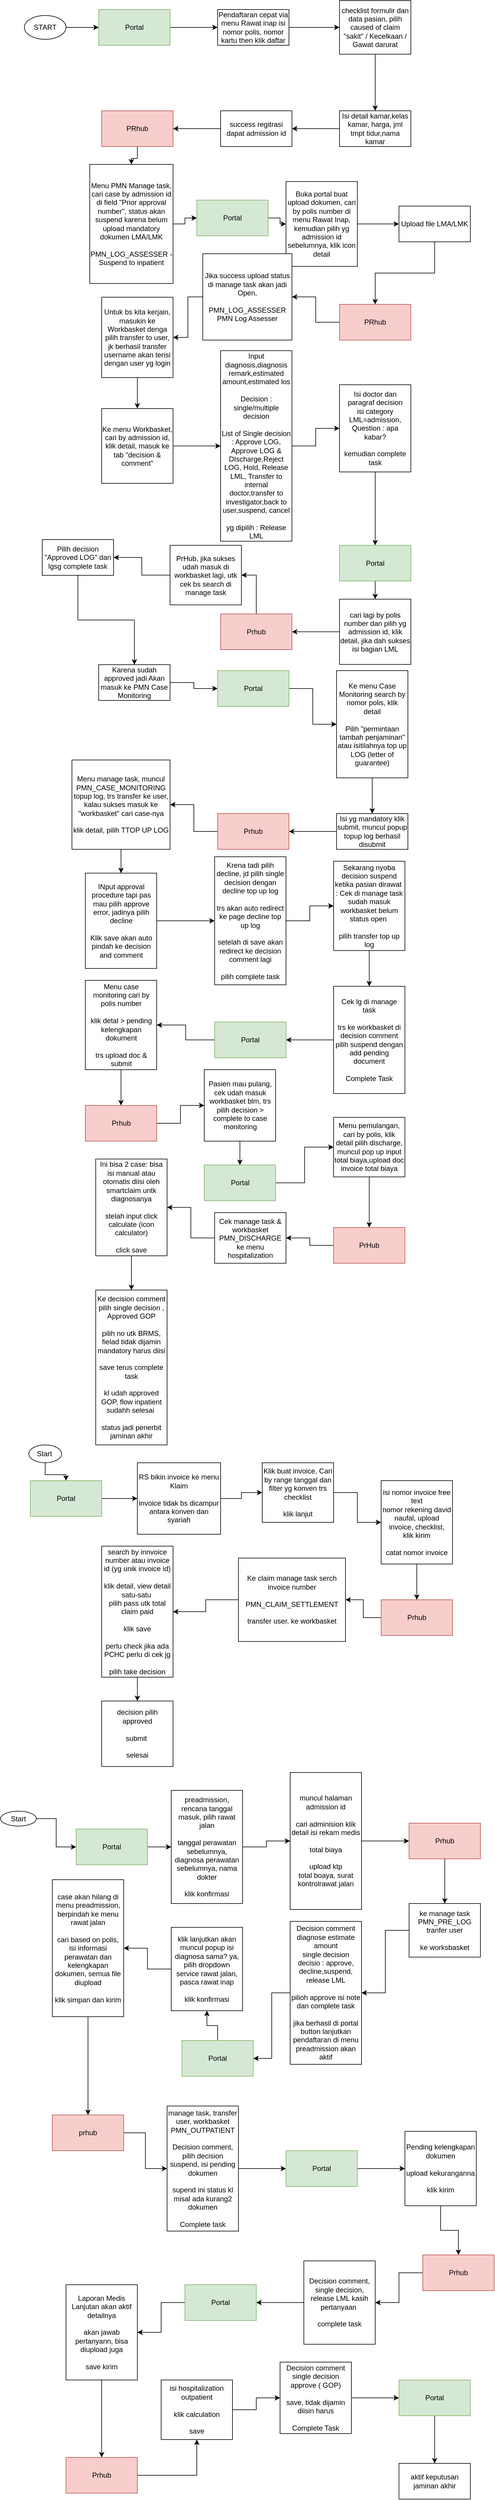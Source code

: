 <mxfile version="22.1.18" type="github">
  <diagram name="Page-1" id="2a_MQPUdAriOHTEBXUk0">
    <mxGraphModel dx="832" dy="440" grid="1" gridSize="10" guides="1" tooltips="1" connect="1" arrows="1" fold="1" page="1" pageScale="1" pageWidth="850" pageHeight="1100" math="0" shadow="0">
      <root>
        <mxCell id="0" />
        <mxCell id="1" parent="0" />
        <mxCell id="EmaAOMSK9MtApYgZhfeo-3" value="" style="edgeStyle=orthogonalEdgeStyle;rounded=0;orthogonalLoop=1;jettySize=auto;html=1;strokeWidth=1;flowAnimation=0;" parent="1" source="EmaAOMSK9MtApYgZhfeo-1" target="EmaAOMSK9MtApYgZhfeo-2" edge="1">
          <mxGeometry relative="1" as="geometry" />
        </mxCell>
        <mxCell id="EmaAOMSK9MtApYgZhfeo-1" value="START" style="ellipse;whiteSpace=wrap;html=1;" parent="1" vertex="1">
          <mxGeometry x="40" y="40" width="70" height="40" as="geometry" />
        </mxCell>
        <mxCell id="EmaAOMSK9MtApYgZhfeo-5" value="" style="edgeStyle=orthogonalEdgeStyle;rounded=0;orthogonalLoop=1;jettySize=auto;html=1;flowAnimation=0;" parent="1" source="EmaAOMSK9MtApYgZhfeo-2" target="EmaAOMSK9MtApYgZhfeo-4" edge="1">
          <mxGeometry relative="1" as="geometry" />
        </mxCell>
        <mxCell id="EmaAOMSK9MtApYgZhfeo-2" value="Portal" style="whiteSpace=wrap;html=1;fillColor=#d5e8d4;strokeColor=#82b366;" parent="1" vertex="1">
          <mxGeometry x="165" y="30" width="120" height="60" as="geometry" />
        </mxCell>
        <mxCell id="EmaAOMSK9MtApYgZhfeo-8" value="" style="edgeStyle=orthogonalEdgeStyle;rounded=0;orthogonalLoop=1;jettySize=auto;html=1;flowAnimation=0;" parent="1" source="EmaAOMSK9MtApYgZhfeo-4" target="EmaAOMSK9MtApYgZhfeo-7" edge="1">
          <mxGeometry relative="1" as="geometry" />
        </mxCell>
        <mxCell id="EmaAOMSK9MtApYgZhfeo-4" value="Pendaftaran cepat via menu Rawat inap isi nomor polis, nomor kartu then klik daftar" style="whiteSpace=wrap;html=1;" parent="1" vertex="1">
          <mxGeometry x="365" y="30" width="120" height="60" as="geometry" />
        </mxCell>
        <mxCell id="EmaAOMSK9MtApYgZhfeo-11" value="" style="edgeStyle=orthogonalEdgeStyle;rounded=0;orthogonalLoop=1;jettySize=auto;html=1;flowAnimation=0;" parent="1" source="EmaAOMSK9MtApYgZhfeo-7" target="EmaAOMSK9MtApYgZhfeo-10" edge="1">
          <mxGeometry relative="1" as="geometry" />
        </mxCell>
        <mxCell id="EmaAOMSK9MtApYgZhfeo-7" value="checklist formulir dan data pasian, pilih caused of claim &quot;sakit&quot; / Kecelkaan / Gawat darurat" style="whiteSpace=wrap;html=1;" parent="1" vertex="1">
          <mxGeometry x="570" y="15" width="120" height="90" as="geometry" />
        </mxCell>
        <mxCell id="EmaAOMSK9MtApYgZhfeo-13" value="" style="edgeStyle=orthogonalEdgeStyle;rounded=0;orthogonalLoop=1;jettySize=auto;html=1;flowAnimation=0;" parent="1" source="EmaAOMSK9MtApYgZhfeo-10" target="EmaAOMSK9MtApYgZhfeo-12" edge="1">
          <mxGeometry relative="1" as="geometry" />
        </mxCell>
        <mxCell id="EmaAOMSK9MtApYgZhfeo-10" value="Isi detail kamar,kelas kamar, harga, jml tmpt tidur,nama kamar" style="whiteSpace=wrap;html=1;" parent="1" vertex="1">
          <mxGeometry x="570" y="200" width="120" height="60" as="geometry" />
        </mxCell>
        <mxCell id="EmaAOMSK9MtApYgZhfeo-15" value="" style="edgeStyle=orthogonalEdgeStyle;rounded=0;orthogonalLoop=1;jettySize=auto;html=1;flowAnimation=0;" parent="1" source="EmaAOMSK9MtApYgZhfeo-12" target="EmaAOMSK9MtApYgZhfeo-14" edge="1">
          <mxGeometry relative="1" as="geometry" />
        </mxCell>
        <mxCell id="EmaAOMSK9MtApYgZhfeo-12" value="success regitrasi dapat admission id" style="whiteSpace=wrap;html=1;" parent="1" vertex="1">
          <mxGeometry x="370" y="200" width="120" height="60" as="geometry" />
        </mxCell>
        <mxCell id="EmaAOMSK9MtApYgZhfeo-17" value="" style="edgeStyle=orthogonalEdgeStyle;rounded=0;orthogonalLoop=1;jettySize=auto;html=1;" parent="1" source="EmaAOMSK9MtApYgZhfeo-14" target="EmaAOMSK9MtApYgZhfeo-16" edge="1">
          <mxGeometry relative="1" as="geometry" />
        </mxCell>
        <mxCell id="EmaAOMSK9MtApYgZhfeo-14" value="PRhub" style="whiteSpace=wrap;html=1;fillColor=#f8cecc;strokeColor=#b85450;" parent="1" vertex="1">
          <mxGeometry x="170" y="200" width="120" height="60" as="geometry" />
        </mxCell>
        <mxCell id="EmaAOMSK9MtApYgZhfeo-97" value="" style="edgeStyle=orthogonalEdgeStyle;rounded=0;orthogonalLoop=1;jettySize=auto;html=1;" parent="1" source="EmaAOMSK9MtApYgZhfeo-16" target="EmaAOMSK9MtApYgZhfeo-96" edge="1">
          <mxGeometry relative="1" as="geometry" />
        </mxCell>
        <mxCell id="EmaAOMSK9MtApYgZhfeo-16" value="Menu PMN Manage task, cari case by admission id di field &quot;Prior approval number&quot;, status akan suspend karena belum upload mandatory dokumen LMA/LMK&lt;br&gt;&lt;br&gt;PMN_LOG_ASSESSER - Suspend to inpatient" style="whiteSpace=wrap;html=1;" parent="1" vertex="1">
          <mxGeometry x="150" y="290" width="140" height="200" as="geometry" />
        </mxCell>
        <mxCell id="EmaAOMSK9MtApYgZhfeo-22" value="" style="edgeStyle=orthogonalEdgeStyle;rounded=0;orthogonalLoop=1;jettySize=auto;html=1;" parent="1" source="EmaAOMSK9MtApYgZhfeo-19" target="EmaAOMSK9MtApYgZhfeo-21" edge="1">
          <mxGeometry relative="1" as="geometry" />
        </mxCell>
        <mxCell id="EmaAOMSK9MtApYgZhfeo-19" value="Buka portal buat upload dokumen, cari by polis number di menu Rawat Inap, kemudian pilih yg admission id sebelumnya, klik icon detail" style="whiteSpace=wrap;html=1;" parent="1" vertex="1">
          <mxGeometry x="480" y="318.75" width="120" height="142.5" as="geometry" />
        </mxCell>
        <mxCell id="EmaAOMSK9MtApYgZhfeo-24" value="" style="edgeStyle=orthogonalEdgeStyle;rounded=0;orthogonalLoop=1;jettySize=auto;html=1;" parent="1" source="EmaAOMSK9MtApYgZhfeo-21" target="EmaAOMSK9MtApYgZhfeo-23" edge="1">
          <mxGeometry relative="1" as="geometry" />
        </mxCell>
        <mxCell id="EmaAOMSK9MtApYgZhfeo-21" value="Upload file LMA/LMK" style="whiteSpace=wrap;html=1;" parent="1" vertex="1">
          <mxGeometry x="670" y="360" width="120" height="60" as="geometry" />
        </mxCell>
        <mxCell id="EmaAOMSK9MtApYgZhfeo-26" value="" style="edgeStyle=orthogonalEdgeStyle;rounded=0;orthogonalLoop=1;jettySize=auto;html=1;" parent="1" source="EmaAOMSK9MtApYgZhfeo-23" target="EmaAOMSK9MtApYgZhfeo-25" edge="1">
          <mxGeometry relative="1" as="geometry" />
        </mxCell>
        <mxCell id="EmaAOMSK9MtApYgZhfeo-23" value="PRhub" style="whiteSpace=wrap;html=1;fillColor=#f8cecc;strokeColor=#b85450;" parent="1" vertex="1">
          <mxGeometry x="570" y="525" width="120" height="60" as="geometry" />
        </mxCell>
        <mxCell id="EmaAOMSK9MtApYgZhfeo-28" value="" style="edgeStyle=orthogonalEdgeStyle;rounded=0;orthogonalLoop=1;jettySize=auto;html=1;" parent="1" source="EmaAOMSK9MtApYgZhfeo-25" target="EmaAOMSK9MtApYgZhfeo-27" edge="1">
          <mxGeometry relative="1" as="geometry" />
        </mxCell>
        <mxCell id="EmaAOMSK9MtApYgZhfeo-25" value="Jika success upload status di manage task akan jadi Open,&lt;br&gt;&lt;br&gt;PMN_LOG_ASSESSER PMN Log Assesser" style="whiteSpace=wrap;html=1;" parent="1" vertex="1">
          <mxGeometry x="340" y="440" width="150" height="145" as="geometry" />
        </mxCell>
        <mxCell id="EmaAOMSK9MtApYgZhfeo-31" value="" style="edgeStyle=orthogonalEdgeStyle;rounded=0;orthogonalLoop=1;jettySize=auto;html=1;" parent="1" source="EmaAOMSK9MtApYgZhfeo-27" target="EmaAOMSK9MtApYgZhfeo-30" edge="1">
          <mxGeometry relative="1" as="geometry" />
        </mxCell>
        <mxCell id="EmaAOMSK9MtApYgZhfeo-27" value="Untuk bs kita kerjain, masukin ke Workbasket denga pilih transfer to user, jk berhasil transfer username akan terisi dengan user yg login" style="whiteSpace=wrap;html=1;" parent="1" vertex="1">
          <mxGeometry x="170" y="513" width="120" height="135" as="geometry" />
        </mxCell>
        <mxCell id="EmaAOMSK9MtApYgZhfeo-33" value="" style="edgeStyle=orthogonalEdgeStyle;rounded=0;orthogonalLoop=1;jettySize=auto;html=1;" parent="1" source="EmaAOMSK9MtApYgZhfeo-30" target="EmaAOMSK9MtApYgZhfeo-32" edge="1">
          <mxGeometry relative="1" as="geometry" />
        </mxCell>
        <mxCell id="EmaAOMSK9MtApYgZhfeo-30" value="Ke menu Workbasket, cari by admission id, klik detail, masuk ke tab &quot;decision &amp;amp; comment&quot;" style="whiteSpace=wrap;html=1;" parent="1" vertex="1">
          <mxGeometry x="170" y="700" width="120" height="125.5" as="geometry" />
        </mxCell>
        <mxCell id="EmaAOMSK9MtApYgZhfeo-36" value="" style="edgeStyle=orthogonalEdgeStyle;rounded=0;orthogonalLoop=1;jettySize=auto;html=1;" parent="1" source="EmaAOMSK9MtApYgZhfeo-32" target="EmaAOMSK9MtApYgZhfeo-35" edge="1">
          <mxGeometry relative="1" as="geometry" />
        </mxCell>
        <mxCell id="EmaAOMSK9MtApYgZhfeo-32" value="Input diagnosis,diagnosis remark,estimated amount,estimated los&lt;br&gt;&lt;br&gt;Decision : single/multiple decision&lt;br&gt;&lt;br&gt;List of Single decision : Approve LOG, Approve LOG &amp;amp; DIscharge,Reject LOG, Hold, Release LML, Transfer to internal doctor,transfer to investigator,back to user,suspend, cancel&lt;br&gt;&lt;br&gt;yg dipilih : Release LML" style="whiteSpace=wrap;html=1;" parent="1" vertex="1">
          <mxGeometry x="370" y="602.75" width="120" height="320" as="geometry" />
        </mxCell>
        <mxCell id="EmaAOMSK9MtApYgZhfeo-44" value="" style="edgeStyle=orthogonalEdgeStyle;rounded=0;orthogonalLoop=1;jettySize=auto;html=1;" parent="1" source="EmaAOMSK9MtApYgZhfeo-35" target="EmaAOMSK9MtApYgZhfeo-43" edge="1">
          <mxGeometry relative="1" as="geometry" />
        </mxCell>
        <mxCell id="EmaAOMSK9MtApYgZhfeo-35" value="Isi doctor dan paragraf decision&lt;br&gt;isi category LML=admission, Question : apa kabar?&lt;br&gt;&lt;br&gt;kemudian complete task" style="whiteSpace=wrap;html=1;" parent="1" vertex="1">
          <mxGeometry x="570" y="660" width="120" height="146.38" as="geometry" />
        </mxCell>
        <mxCell id="EmaAOMSK9MtApYgZhfeo-46" value="" style="edgeStyle=orthogonalEdgeStyle;rounded=0;orthogonalLoop=1;jettySize=auto;html=1;" parent="1" source="EmaAOMSK9MtApYgZhfeo-43" target="EmaAOMSK9MtApYgZhfeo-45" edge="1">
          <mxGeometry relative="1" as="geometry" />
        </mxCell>
        <mxCell id="EmaAOMSK9MtApYgZhfeo-43" value="Portal" style="whiteSpace=wrap;html=1;fillColor=#d5e8d4;strokeColor=#82b366;" parent="1" vertex="1">
          <mxGeometry x="570" y="929.57" width="120" height="60" as="geometry" />
        </mxCell>
        <mxCell id="EmaAOMSK9MtApYgZhfeo-100" value="" style="edgeStyle=orthogonalEdgeStyle;rounded=0;orthogonalLoop=1;jettySize=auto;html=1;" parent="1" source="EmaAOMSK9MtApYgZhfeo-45" target="EmaAOMSK9MtApYgZhfeo-99" edge="1">
          <mxGeometry relative="1" as="geometry" />
        </mxCell>
        <mxCell id="EmaAOMSK9MtApYgZhfeo-45" value="cari lagi by polis number dan pilih yg admission id, klik detail, jika dah sukses isi bagian LML" style="whiteSpace=wrap;html=1;" parent="1" vertex="1">
          <mxGeometry x="570" y="1020" width="120" height="109.57" as="geometry" />
        </mxCell>
        <mxCell id="EmaAOMSK9MtApYgZhfeo-50" value="" style="edgeStyle=orthogonalEdgeStyle;rounded=0;orthogonalLoop=1;jettySize=auto;html=1;" parent="1" source="EmaAOMSK9MtApYgZhfeo-47" target="EmaAOMSK9MtApYgZhfeo-49" edge="1">
          <mxGeometry relative="1" as="geometry" />
        </mxCell>
        <mxCell id="EmaAOMSK9MtApYgZhfeo-47" value="PrHub, jika sukses udah masuk di workbasket lagi, utk cek bs search di manage task" style="whiteSpace=wrap;html=1;" parent="1" vertex="1">
          <mxGeometry x="285" y="929.57" width="120" height="100" as="geometry" />
        </mxCell>
        <mxCell id="EmaAOMSK9MtApYgZhfeo-52" value="" style="edgeStyle=orthogonalEdgeStyle;rounded=0;orthogonalLoop=1;jettySize=auto;html=1;" parent="1" source="EmaAOMSK9MtApYgZhfeo-49" target="EmaAOMSK9MtApYgZhfeo-51" edge="1">
          <mxGeometry relative="1" as="geometry" />
        </mxCell>
        <mxCell id="EmaAOMSK9MtApYgZhfeo-49" value="Pilih decision &quot;Approved LOG&quot; dan lgsg complete task" style="whiteSpace=wrap;html=1;" parent="1" vertex="1">
          <mxGeometry x="70" y="920" width="120" height="60" as="geometry" />
        </mxCell>
        <mxCell id="EmaAOMSK9MtApYgZhfeo-54" value="" style="edgeStyle=orthogonalEdgeStyle;rounded=0;orthogonalLoop=1;jettySize=auto;html=1;" parent="1" source="EmaAOMSK9MtApYgZhfeo-51" target="EmaAOMSK9MtApYgZhfeo-53" edge="1">
          <mxGeometry relative="1" as="geometry" />
        </mxCell>
        <mxCell id="EmaAOMSK9MtApYgZhfeo-51" value="Karena sudah approved jadi Akan masuk ke PMN Case Monitoring" style="whiteSpace=wrap;html=1;" parent="1" vertex="1">
          <mxGeometry x="165" y="1130" width="120" height="60" as="geometry" />
        </mxCell>
        <mxCell id="EmaAOMSK9MtApYgZhfeo-62" value="" style="edgeStyle=orthogonalEdgeStyle;rounded=0;orthogonalLoop=1;jettySize=auto;html=1;" parent="1" source="EmaAOMSK9MtApYgZhfeo-53" target="EmaAOMSK9MtApYgZhfeo-61" edge="1">
          <mxGeometry relative="1" as="geometry" />
        </mxCell>
        <mxCell id="EmaAOMSK9MtApYgZhfeo-53" value="Portal" style="whiteSpace=wrap;html=1;fillColor=#d5e8d4;strokeColor=#82b366;" parent="1" vertex="1">
          <mxGeometry x="365" y="1140" width="120" height="60" as="geometry" />
        </mxCell>
        <mxCell id="EmaAOMSK9MtApYgZhfeo-65" value="" style="edgeStyle=orthogonalEdgeStyle;rounded=0;orthogonalLoop=1;jettySize=auto;html=1;" parent="1" source="EmaAOMSK9MtApYgZhfeo-61" target="EmaAOMSK9MtApYgZhfeo-64" edge="1">
          <mxGeometry relative="1" as="geometry" />
        </mxCell>
        <mxCell id="EmaAOMSK9MtApYgZhfeo-61" value="Ke menu Case Monitoring search by nomor polis, klik detail&lt;br&gt;&lt;br&gt;Pilih &quot;permintaan tambah penjaminan&quot; atau isitilahnya top up LOG (letter of guarantee)" style="whiteSpace=wrap;html=1;" parent="1" vertex="1">
          <mxGeometry x="565" y="1140" width="120" height="180" as="geometry" />
        </mxCell>
        <mxCell id="EmaAOMSK9MtApYgZhfeo-67" value="" style="edgeStyle=orthogonalEdgeStyle;rounded=0;orthogonalLoop=1;jettySize=auto;html=1;" parent="1" source="EmaAOMSK9MtApYgZhfeo-64" target="EmaAOMSK9MtApYgZhfeo-66" edge="1">
          <mxGeometry relative="1" as="geometry" />
        </mxCell>
        <mxCell id="EmaAOMSK9MtApYgZhfeo-64" value="Isi yg mandatory klik submit, muncul popup topup log berhasil disubmit" style="whiteSpace=wrap;html=1;" parent="1" vertex="1">
          <mxGeometry x="565" y="1380" width="120" height="60" as="geometry" />
        </mxCell>
        <mxCell id="EmaAOMSK9MtApYgZhfeo-69" value="" style="edgeStyle=orthogonalEdgeStyle;rounded=0;orthogonalLoop=1;jettySize=auto;html=1;" parent="1" source="EmaAOMSK9MtApYgZhfeo-66" target="EmaAOMSK9MtApYgZhfeo-68" edge="1">
          <mxGeometry relative="1" as="geometry" />
        </mxCell>
        <mxCell id="EmaAOMSK9MtApYgZhfeo-66" value="Prhub" style="whiteSpace=wrap;html=1;fillColor=#f8cecc;strokeColor=#b85450;" parent="1" vertex="1">
          <mxGeometry x="365" y="1380" width="120" height="60" as="geometry" />
        </mxCell>
        <mxCell id="EmaAOMSK9MtApYgZhfeo-71" value="" style="edgeStyle=orthogonalEdgeStyle;rounded=0;orthogonalLoop=1;jettySize=auto;html=1;" parent="1" source="EmaAOMSK9MtApYgZhfeo-68" target="EmaAOMSK9MtApYgZhfeo-70" edge="1">
          <mxGeometry relative="1" as="geometry" />
        </mxCell>
        <mxCell id="EmaAOMSK9MtApYgZhfeo-68" value="Menu manage task, muncul PMN_CASE_MONITORING topup log, trs transfer ke user, kalau sukses masuk ke &quot;workbasket&quot; cari case-nya&lt;br&gt;&lt;br&gt;klik detail, pilih TTOP UP LOG" style="whiteSpace=wrap;html=1;" parent="1" vertex="1">
          <mxGeometry x="120" y="1290" width="165" height="150" as="geometry" />
        </mxCell>
        <mxCell id="EmaAOMSK9MtApYgZhfeo-73" value="" style="edgeStyle=orthogonalEdgeStyle;rounded=0;orthogonalLoop=1;jettySize=auto;html=1;" parent="1" source="EmaAOMSK9MtApYgZhfeo-70" target="EmaAOMSK9MtApYgZhfeo-72" edge="1">
          <mxGeometry relative="1" as="geometry" />
        </mxCell>
        <mxCell id="EmaAOMSK9MtApYgZhfeo-70" value="INput approval procedure tapi pas mau pilih approve error, jadinya pilih decline&lt;br&gt;&lt;br&gt;Klik save akan auto pindah ke decision and comment" style="whiteSpace=wrap;html=1;" parent="1" vertex="1">
          <mxGeometry x="142.5" y="1480" width="120" height="160" as="geometry" />
        </mxCell>
        <mxCell id="EmaAOMSK9MtApYgZhfeo-75" value="" style="edgeStyle=orthogonalEdgeStyle;rounded=0;orthogonalLoop=1;jettySize=auto;html=1;" parent="1" source="EmaAOMSK9MtApYgZhfeo-72" target="EmaAOMSK9MtApYgZhfeo-74" edge="1">
          <mxGeometry relative="1" as="geometry" />
        </mxCell>
        <mxCell id="EmaAOMSK9MtApYgZhfeo-72" value="Krena tadi pilih decline, jd pilih single decision dengan decline top up log&lt;br&gt;&lt;br&gt;trs akan auto redirect ke page decline top up log&lt;br&gt;&lt;br&gt;setelah di save akan redirect ke decision comment lagi&lt;br&gt;&lt;br&gt;pilih complete task" style="whiteSpace=wrap;html=1;" parent="1" vertex="1">
          <mxGeometry x="360" y="1452.5" width="120" height="215" as="geometry" />
        </mxCell>
        <mxCell id="EmaAOMSK9MtApYgZhfeo-77" value="" style="edgeStyle=orthogonalEdgeStyle;rounded=0;orthogonalLoop=1;jettySize=auto;html=1;" parent="1" source="EmaAOMSK9MtApYgZhfeo-74" target="EmaAOMSK9MtApYgZhfeo-76" edge="1">
          <mxGeometry relative="1" as="geometry" />
        </mxCell>
        <mxCell id="EmaAOMSK9MtApYgZhfeo-74" value="Sekarang nyoba decision suspend ketika pasian dirawat&amp;nbsp; : Cek di manage task sudah masuk workbasket belum status open&amp;nbsp;&lt;br&gt;&lt;br&gt;pilih transfer top up log" style="whiteSpace=wrap;html=1;" parent="1" vertex="1">
          <mxGeometry x="560" y="1460" width="120" height="150" as="geometry" />
        </mxCell>
        <mxCell id="EmaAOMSK9MtApYgZhfeo-79" value="" style="edgeStyle=orthogonalEdgeStyle;rounded=0;orthogonalLoop=1;jettySize=auto;html=1;" parent="1" source="EmaAOMSK9MtApYgZhfeo-76" target="EmaAOMSK9MtApYgZhfeo-78" edge="1">
          <mxGeometry relative="1" as="geometry" />
        </mxCell>
        <mxCell id="EmaAOMSK9MtApYgZhfeo-76" value="Cek lg di manage task&lt;br&gt;&lt;br&gt;trs ke workbasket di decision comment pilih suspend dengan add pending document&lt;br&gt;&lt;br&gt;Complete Task" style="whiteSpace=wrap;html=1;" parent="1" vertex="1">
          <mxGeometry x="560" y="1670" width="120" height="180" as="geometry" />
        </mxCell>
        <mxCell id="EmaAOMSK9MtApYgZhfeo-81" value="" style="edgeStyle=orthogonalEdgeStyle;rounded=0;orthogonalLoop=1;jettySize=auto;html=1;" parent="1" source="EmaAOMSK9MtApYgZhfeo-78" target="EmaAOMSK9MtApYgZhfeo-80" edge="1">
          <mxGeometry relative="1" as="geometry" />
        </mxCell>
        <mxCell id="EmaAOMSK9MtApYgZhfeo-78" value="Portal" style="whiteSpace=wrap;html=1;fillColor=#d5e8d4;strokeColor=#82b366;" parent="1" vertex="1">
          <mxGeometry x="360" y="1730" width="120" height="60" as="geometry" />
        </mxCell>
        <mxCell id="EmaAOMSK9MtApYgZhfeo-83" value="" style="edgeStyle=orthogonalEdgeStyle;rounded=0;orthogonalLoop=1;jettySize=auto;html=1;" parent="1" source="EmaAOMSK9MtApYgZhfeo-80" target="EmaAOMSK9MtApYgZhfeo-82" edge="1">
          <mxGeometry relative="1" as="geometry" />
        </mxCell>
        <mxCell id="EmaAOMSK9MtApYgZhfeo-80" value="Menu case monitoring cari by polis number&lt;br&gt;&lt;br&gt;klik detal &amp;gt; pending kelengkapan dokument&lt;br&gt;&lt;br&gt;trs upload doc &amp;amp; submit" style="whiteSpace=wrap;html=1;" parent="1" vertex="1">
          <mxGeometry x="142.5" y="1660" width="120" height="150" as="geometry" />
        </mxCell>
        <mxCell id="EmaAOMSK9MtApYgZhfeo-85" value="" style="edgeStyle=orthogonalEdgeStyle;rounded=0;orthogonalLoop=1;jettySize=auto;html=1;" parent="1" source="EmaAOMSK9MtApYgZhfeo-82" target="EmaAOMSK9MtApYgZhfeo-84" edge="1">
          <mxGeometry relative="1" as="geometry" />
        </mxCell>
        <mxCell id="EmaAOMSK9MtApYgZhfeo-82" value="Prhub" style="whiteSpace=wrap;html=1;fillColor=#f8cecc;strokeColor=#b85450;" parent="1" vertex="1">
          <mxGeometry x="142.5" y="1870" width="120" height="60" as="geometry" />
        </mxCell>
        <mxCell id="EmaAOMSK9MtApYgZhfeo-87" value="" style="edgeStyle=orthogonalEdgeStyle;rounded=0;orthogonalLoop=1;jettySize=auto;html=1;" parent="1" source="EmaAOMSK9MtApYgZhfeo-84" target="EmaAOMSK9MtApYgZhfeo-86" edge="1">
          <mxGeometry relative="1" as="geometry" />
        </mxCell>
        <mxCell id="EmaAOMSK9MtApYgZhfeo-84" value="Pasien mau pulang, cek udah masuk workbasket blm, trs pilih decision &amp;gt; complete to case monitoring" style="whiteSpace=wrap;html=1;" parent="1" vertex="1">
          <mxGeometry x="342.5" y="1810" width="120" height="120" as="geometry" />
        </mxCell>
        <mxCell id="EmaAOMSK9MtApYgZhfeo-89" value="" style="edgeStyle=orthogonalEdgeStyle;rounded=0;orthogonalLoop=1;jettySize=auto;html=1;" parent="1" source="EmaAOMSK9MtApYgZhfeo-86" target="EmaAOMSK9MtApYgZhfeo-88" edge="1">
          <mxGeometry relative="1" as="geometry" />
        </mxCell>
        <mxCell id="EmaAOMSK9MtApYgZhfeo-86" value="Portal" style="whiteSpace=wrap;html=1;fillColor=#d5e8d4;strokeColor=#82b366;" parent="1" vertex="1">
          <mxGeometry x="342.5" y="1970" width="120" height="60" as="geometry" />
        </mxCell>
        <mxCell id="EmaAOMSK9MtApYgZhfeo-91" value="" style="edgeStyle=orthogonalEdgeStyle;rounded=0;orthogonalLoop=1;jettySize=auto;html=1;" parent="1" source="EmaAOMSK9MtApYgZhfeo-88" target="EmaAOMSK9MtApYgZhfeo-90" edge="1">
          <mxGeometry relative="1" as="geometry" />
        </mxCell>
        <mxCell id="EmaAOMSK9MtApYgZhfeo-88" value="Menu pemulangan, cari by polis, klik detail pilih discharge, muncul pop up input total biaya,upload doc invoice total biaya" style="whiteSpace=wrap;html=1;" parent="1" vertex="1">
          <mxGeometry x="560" y="1890" width="120" height="100" as="geometry" />
        </mxCell>
        <mxCell id="EmaAOMSK9MtApYgZhfeo-93" value="" style="edgeStyle=orthogonalEdgeStyle;rounded=0;orthogonalLoop=1;jettySize=auto;html=1;" parent="1" source="EmaAOMSK9MtApYgZhfeo-90" target="EmaAOMSK9MtApYgZhfeo-92" edge="1">
          <mxGeometry relative="1" as="geometry" />
        </mxCell>
        <mxCell id="EmaAOMSK9MtApYgZhfeo-90" value="PrHub" style="whiteSpace=wrap;html=1;fillColor=#f8cecc;strokeColor=#b85450;" parent="1" vertex="1">
          <mxGeometry x="560" y="2075" width="120" height="60" as="geometry" />
        </mxCell>
        <mxCell id="EmaAOMSK9MtApYgZhfeo-95" value="" style="edgeStyle=orthogonalEdgeStyle;rounded=0;orthogonalLoop=1;jettySize=auto;html=1;" parent="1" source="EmaAOMSK9MtApYgZhfeo-92" target="EmaAOMSK9MtApYgZhfeo-94" edge="1">
          <mxGeometry relative="1" as="geometry" />
        </mxCell>
        <mxCell id="EmaAOMSK9MtApYgZhfeo-92" value="Cek manage task &amp;amp; workbasket PMN_DISCHARGE ke menu hospitalization" style="whiteSpace=wrap;html=1;" parent="1" vertex="1">
          <mxGeometry x="360" y="2050" width="120" height="85" as="geometry" />
        </mxCell>
        <mxCell id="EmaAOMSK9MtApYgZhfeo-108" value="" style="edgeStyle=orthogonalEdgeStyle;rounded=0;orthogonalLoop=1;jettySize=auto;html=1;" parent="1" source="EmaAOMSK9MtApYgZhfeo-94" target="EmaAOMSK9MtApYgZhfeo-107" edge="1">
          <mxGeometry relative="1" as="geometry" />
        </mxCell>
        <mxCell id="EmaAOMSK9MtApYgZhfeo-94" value="Ini bisa 2 case: bisa isi manual atau otomatis diisi oleh smartclaim untk diagnosanya&lt;br&gt;&lt;br&gt;stelah input click calculate (icon calculator)&lt;br&gt;&lt;br&gt;click save" style="whiteSpace=wrap;html=1;" parent="1" vertex="1">
          <mxGeometry x="160" y="1960" width="120" height="162.5" as="geometry" />
        </mxCell>
        <mxCell id="EmaAOMSK9MtApYgZhfeo-98" style="edgeStyle=orthogonalEdgeStyle;rounded=0;orthogonalLoop=1;jettySize=auto;html=1;entryX=0;entryY=0.5;entryDx=0;entryDy=0;" parent="1" source="EmaAOMSK9MtApYgZhfeo-96" target="EmaAOMSK9MtApYgZhfeo-19" edge="1">
          <mxGeometry relative="1" as="geometry" />
        </mxCell>
        <mxCell id="EmaAOMSK9MtApYgZhfeo-96" value="Portal" style="whiteSpace=wrap;html=1;fillColor=#d5e8d4;strokeColor=#82b366;" parent="1" vertex="1">
          <mxGeometry x="330" y="350" width="120" height="60" as="geometry" />
        </mxCell>
        <mxCell id="EmaAOMSK9MtApYgZhfeo-101" style="edgeStyle=orthogonalEdgeStyle;rounded=0;orthogonalLoop=1;jettySize=auto;html=1;entryX=1;entryY=0.5;entryDx=0;entryDy=0;" parent="1" source="EmaAOMSK9MtApYgZhfeo-99" target="EmaAOMSK9MtApYgZhfeo-47" edge="1">
          <mxGeometry relative="1" as="geometry" />
        </mxCell>
        <mxCell id="EmaAOMSK9MtApYgZhfeo-99" value="Prhub" style="whiteSpace=wrap;html=1;fillColor=#f8cecc;strokeColor=#b85450;" parent="1" vertex="1">
          <mxGeometry x="370" y="1044.785" width="120" height="60" as="geometry" />
        </mxCell>
        <mxCell id="EmaAOMSK9MtApYgZhfeo-107" value="Ke decision comment pilih single decision , Approved GOP&lt;br&gt;&lt;br&gt;pilih no utk BRMS, fielad tidak dijamin mandatory harus diisi&lt;br&gt;&lt;br&gt;save terus complete task&lt;br&gt;&lt;br&gt;kl udah approved GOP, flow inpatient sudahh selesai&amp;nbsp;&lt;br&gt;&lt;br&gt;status jadi penerbit jaminan akhir" style="whiteSpace=wrap;html=1;" parent="1" vertex="1">
          <mxGeometry x="160" y="2180" width="120" height="260" as="geometry" />
        </mxCell>
        <mxCell id="EmaAOMSK9MtApYgZhfeo-117" value="" style="edgeStyle=orthogonalEdgeStyle;rounded=0;orthogonalLoop=1;jettySize=auto;html=1;" parent="1" source="EmaAOMSK9MtApYgZhfeo-112" target="EmaAOMSK9MtApYgZhfeo-116" edge="1">
          <mxGeometry relative="1" as="geometry" />
        </mxCell>
        <mxCell id="EmaAOMSK9MtApYgZhfeo-112" value="RS bikin invoice ke menu Klaim&lt;br&gt;&lt;br&gt;invoice tidak bs dicampur antara konven dan syariah" style="rounded=0;whiteSpace=wrap;html=1;" parent="1" vertex="1">
          <mxGeometry x="230" y="2470" width="140" height="120" as="geometry" />
        </mxCell>
        <mxCell id="EmaAOMSK9MtApYgZhfeo-115" value="" style="edgeStyle=orthogonalEdgeStyle;rounded=0;orthogonalLoop=1;jettySize=auto;html=1;" parent="1" source="EmaAOMSK9MtApYgZhfeo-114" target="EmaAOMSK9MtApYgZhfeo-112" edge="1">
          <mxGeometry relative="1" as="geometry" />
        </mxCell>
        <mxCell id="EmaAOMSK9MtApYgZhfeo-114" value="Portal" style="rounded=0;whiteSpace=wrap;html=1;fillColor=#d5e8d4;strokeColor=#82b366;" parent="1" vertex="1">
          <mxGeometry x="50" y="2500" width="120" height="60" as="geometry" />
        </mxCell>
        <mxCell id="EmaAOMSK9MtApYgZhfeo-120" value="" style="edgeStyle=orthogonalEdgeStyle;rounded=0;orthogonalLoop=1;jettySize=auto;html=1;" parent="1" source="EmaAOMSK9MtApYgZhfeo-116" target="EmaAOMSK9MtApYgZhfeo-119" edge="1">
          <mxGeometry relative="1" as="geometry" />
        </mxCell>
        <mxCell id="EmaAOMSK9MtApYgZhfeo-116" value="Klik buat invoice, Cari by range tanggal dan filter yg konven trs checklist&lt;br&gt;&lt;br&gt;klik lanjut" style="whiteSpace=wrap;html=1;rounded=0;" parent="1" vertex="1">
          <mxGeometry x="440" y="2470" width="120" height="100" as="geometry" />
        </mxCell>
        <mxCell id="EmaAOMSK9MtApYgZhfeo-123" value="" style="edgeStyle=orthogonalEdgeStyle;rounded=0;orthogonalLoop=1;jettySize=auto;html=1;" parent="1" source="EmaAOMSK9MtApYgZhfeo-119" target="EmaAOMSK9MtApYgZhfeo-122" edge="1">
          <mxGeometry relative="1" as="geometry" />
        </mxCell>
        <mxCell id="EmaAOMSK9MtApYgZhfeo-119" value="isi nomor invoice free text&lt;br&gt;nomor rekening david naufal, upload invoice, checklist,&lt;br&gt;klik kirim&lt;br&gt;&lt;br&gt;catat nomor invoice" style="whiteSpace=wrap;html=1;rounded=0;" parent="1" vertex="1">
          <mxGeometry x="640" y="2500" width="120" height="140" as="geometry" />
        </mxCell>
        <mxCell id="EmaAOMSK9MtApYgZhfeo-125" value="" style="edgeStyle=orthogonalEdgeStyle;rounded=0;orthogonalLoop=1;jettySize=auto;html=1;" parent="1" source="EmaAOMSK9MtApYgZhfeo-122" target="EmaAOMSK9MtApYgZhfeo-124" edge="1">
          <mxGeometry relative="1" as="geometry" />
        </mxCell>
        <mxCell id="EmaAOMSK9MtApYgZhfeo-122" value="Prhub" style="whiteSpace=wrap;html=1;rounded=0;fillColor=#f8cecc;strokeColor=#b85450;" parent="1" vertex="1">
          <mxGeometry x="640" y="2700" width="120" height="60" as="geometry" />
        </mxCell>
        <mxCell id="EmaAOMSK9MtApYgZhfeo-128" value="" style="edgeStyle=orthogonalEdgeStyle;rounded=0;orthogonalLoop=1;jettySize=auto;html=1;" parent="1" source="EmaAOMSK9MtApYgZhfeo-124" target="EmaAOMSK9MtApYgZhfeo-127" edge="1">
          <mxGeometry relative="1" as="geometry" />
        </mxCell>
        <mxCell id="EmaAOMSK9MtApYgZhfeo-124" value="Ke claim manage task serch invoice number&lt;br&gt;&lt;br&gt;PMN_CLAIM_SETTLEMENT&lt;br&gt;&lt;br&gt;transfer user, ke workbasket" style="whiteSpace=wrap;html=1;rounded=0;" parent="1" vertex="1">
          <mxGeometry x="400" y="2630" width="180" height="140" as="geometry" />
        </mxCell>
        <mxCell id="EmaAOMSK9MtApYgZhfeo-132" value="" style="edgeStyle=orthogonalEdgeStyle;rounded=0;orthogonalLoop=1;jettySize=auto;html=1;" parent="1" source="EmaAOMSK9MtApYgZhfeo-127" target="EmaAOMSK9MtApYgZhfeo-131" edge="1">
          <mxGeometry relative="1" as="geometry" />
        </mxCell>
        <mxCell id="EmaAOMSK9MtApYgZhfeo-127" value="search by innvoice number atau invoice id (yg unik invoice id)&lt;br&gt;&lt;br&gt;klik detail, view detail satu-satu&amp;nbsp;&lt;br&gt;pilih pass utk total claim paid&lt;br&gt;&lt;br&gt;klik save&lt;br&gt;&lt;br&gt;perlu check jika ada PCHC perlu di cek jg&lt;br&gt;&lt;br&gt;pilih take decision&lt;br&gt;" style="whiteSpace=wrap;html=1;rounded=0;" parent="1" vertex="1">
          <mxGeometry x="170" y="2610" width="120" height="220" as="geometry" />
        </mxCell>
        <mxCell id="EmaAOMSK9MtApYgZhfeo-130" value="" style="edgeStyle=orthogonalEdgeStyle;rounded=0;orthogonalLoop=1;jettySize=auto;html=1;" parent="1" source="EmaAOMSK9MtApYgZhfeo-129" target="EmaAOMSK9MtApYgZhfeo-114" edge="1">
          <mxGeometry relative="1" as="geometry" />
        </mxCell>
        <mxCell id="EmaAOMSK9MtApYgZhfeo-129" value="Start&amp;nbsp;" style="ellipse;whiteSpace=wrap;html=1;" parent="1" vertex="1">
          <mxGeometry x="47.5" y="2440" width="55" height="30" as="geometry" />
        </mxCell>
        <mxCell id="EmaAOMSK9MtApYgZhfeo-131" value="decision pilih approved&lt;br&gt;&lt;br&gt;submit&amp;nbsp;&lt;br&gt;&lt;br&gt;selesai" style="whiteSpace=wrap;html=1;rounded=0;" parent="1" vertex="1">
          <mxGeometry x="170" y="2870" width="120" height="110" as="geometry" />
        </mxCell>
        <mxCell id="EmaAOMSK9MtApYgZhfeo-135" value="" style="edgeStyle=orthogonalEdgeStyle;rounded=0;orthogonalLoop=1;jettySize=auto;html=1;" parent="1" source="EmaAOMSK9MtApYgZhfeo-133" target="EmaAOMSK9MtApYgZhfeo-134" edge="1">
          <mxGeometry relative="1" as="geometry" />
        </mxCell>
        <mxCell id="EmaAOMSK9MtApYgZhfeo-133" value="preadmission, rencana tanggal masuk, pilih rawat jalan&lt;br&gt;&lt;br&gt;tanggal perawatan sebelumnya, diagnosa perawatan sebelumnya, nama dokter&lt;br&gt;&lt;br&gt;klik konfirmasi" style="rounded=0;whiteSpace=wrap;html=1;" parent="1" vertex="1">
          <mxGeometry x="287" y="3020" width="120" height="190" as="geometry" />
        </mxCell>
        <mxCell id="EmaAOMSK9MtApYgZhfeo-137" value="" style="edgeStyle=orthogonalEdgeStyle;rounded=0;orthogonalLoop=1;jettySize=auto;html=1;" parent="1" source="EmaAOMSK9MtApYgZhfeo-134" target="EmaAOMSK9MtApYgZhfeo-136" edge="1">
          <mxGeometry relative="1" as="geometry" />
        </mxCell>
        <mxCell id="EmaAOMSK9MtApYgZhfeo-134" value="muncul halaman admission id&lt;br&gt;&lt;br&gt;cari adminision klik detail isi rekam medis&lt;br&gt;&lt;br&gt;total biaya&lt;br&gt;&lt;br&gt;upload ktp&lt;br&gt;total boaya, surat kontrolrawat jalan" style="whiteSpace=wrap;html=1;rounded=0;" parent="1" vertex="1">
          <mxGeometry x="487" y="2990" width="120" height="230" as="geometry" />
        </mxCell>
        <mxCell id="EmaAOMSK9MtApYgZhfeo-143" value="" style="edgeStyle=orthogonalEdgeStyle;rounded=0;orthogonalLoop=1;jettySize=auto;html=1;" parent="1" source="EmaAOMSK9MtApYgZhfeo-136" target="EmaAOMSK9MtApYgZhfeo-142" edge="1">
          <mxGeometry relative="1" as="geometry" />
        </mxCell>
        <mxCell id="EmaAOMSK9MtApYgZhfeo-136" value="Prhub" style="whiteSpace=wrap;html=1;rounded=0;fillColor=#f8cecc;strokeColor=#b85450;" parent="1" vertex="1">
          <mxGeometry x="687" y="3075" width="120" height="60" as="geometry" />
        </mxCell>
        <mxCell id="EmaAOMSK9MtApYgZhfeo-139" value="" style="edgeStyle=orthogonalEdgeStyle;rounded=0;orthogonalLoop=1;jettySize=auto;html=1;" parent="1" source="EmaAOMSK9MtApYgZhfeo-138" target="EmaAOMSK9MtApYgZhfeo-133" edge="1">
          <mxGeometry relative="1" as="geometry" />
        </mxCell>
        <mxCell id="EmaAOMSK9MtApYgZhfeo-138" value="Portal" style="rounded=0;whiteSpace=wrap;html=1;fillColor=#d5e8d4;strokeColor=#82b366;" parent="1" vertex="1">
          <mxGeometry x="127" y="3085" width="120" height="60" as="geometry" />
        </mxCell>
        <mxCell id="EmaAOMSK9MtApYgZhfeo-141" style="edgeStyle=orthogonalEdgeStyle;rounded=0;orthogonalLoop=1;jettySize=auto;html=1;entryX=0;entryY=0.5;entryDx=0;entryDy=0;" parent="1" source="EmaAOMSK9MtApYgZhfeo-140" target="EmaAOMSK9MtApYgZhfeo-138" edge="1">
          <mxGeometry relative="1" as="geometry" />
        </mxCell>
        <mxCell id="EmaAOMSK9MtApYgZhfeo-140" value="Start" style="ellipse;whiteSpace=wrap;html=1;" parent="1" vertex="1">
          <mxGeometry y="3055" width="60" height="25" as="geometry" />
        </mxCell>
        <mxCell id="EmaAOMSK9MtApYgZhfeo-145" value="" style="edgeStyle=orthogonalEdgeStyle;rounded=0;orthogonalLoop=1;jettySize=auto;html=1;" parent="1" source="EmaAOMSK9MtApYgZhfeo-142" target="EmaAOMSK9MtApYgZhfeo-144" edge="1">
          <mxGeometry relative="1" as="geometry" />
        </mxCell>
        <mxCell id="EmaAOMSK9MtApYgZhfeo-142" value="ke manage task PMN_PRE_LOG tranfer user&lt;br&gt;&lt;br&gt;ke worksbasket" style="rounded=0;whiteSpace=wrap;html=1;" parent="1" vertex="1">
          <mxGeometry x="687" y="3210" width="120" height="90" as="geometry" />
        </mxCell>
        <mxCell id="EmaAOMSK9MtApYgZhfeo-147" value="" style="edgeStyle=orthogonalEdgeStyle;rounded=0;orthogonalLoop=1;jettySize=auto;html=1;entryX=1;entryY=0.5;entryDx=0;entryDy=0;" parent="1" source="EmaAOMSK9MtApYgZhfeo-144" target="EmaAOMSK9MtApYgZhfeo-150" edge="1">
          <mxGeometry relative="1" as="geometry" />
        </mxCell>
        <mxCell id="EmaAOMSK9MtApYgZhfeo-144" value="Decision comment diagnose estimate amount&lt;br&gt;single decision&lt;br&gt;decisio : approve, decline,suspend, release LML&lt;br&gt;&lt;br&gt;pilioh approve isi note dan complete task&lt;br&gt;&lt;br&gt;jika berhasil di portal button lanjutkan pendaftaran di menu preadmission akan aktif" style="whiteSpace=wrap;html=1;rounded=0;" parent="1" vertex="1">
          <mxGeometry x="487" y="3240" width="120" height="240" as="geometry" />
        </mxCell>
        <mxCell id="EmaAOMSK9MtApYgZhfeo-149" value="" style="edgeStyle=orthogonalEdgeStyle;rounded=0;orthogonalLoop=1;jettySize=auto;html=1;" parent="1" source="EmaAOMSK9MtApYgZhfeo-146" target="EmaAOMSK9MtApYgZhfeo-148" edge="1">
          <mxGeometry relative="1" as="geometry" />
        </mxCell>
        <mxCell id="EmaAOMSK9MtApYgZhfeo-146" value="klik lanjutkan akan muncul popup isi diagnosa sama? ya, pilih dropdown service rawat jalan, pasca rawat inap&lt;br&gt;&lt;br&gt;klik konfirmasi" style="whiteSpace=wrap;html=1;rounded=0;" parent="1" vertex="1">
          <mxGeometry x="287" y="3250" width="120" height="140" as="geometry" />
        </mxCell>
        <mxCell id="EmaAOMSK9MtApYgZhfeo-153" value="" style="edgeStyle=orthogonalEdgeStyle;rounded=0;orthogonalLoop=1;jettySize=auto;html=1;" parent="1" source="EmaAOMSK9MtApYgZhfeo-148" target="EmaAOMSK9MtApYgZhfeo-152" edge="1">
          <mxGeometry relative="1" as="geometry" />
        </mxCell>
        <mxCell id="EmaAOMSK9MtApYgZhfeo-148" value="case akan hilang di menu preadmission, berpindah ke menu rawat jalan&lt;br&gt;&lt;br&gt;cari based on polis, isi informasi perawatan dan kelengkapan dokumen, semua file diupload&lt;br&gt;&lt;br&gt;klik simpan dan kirim" style="whiteSpace=wrap;html=1;rounded=0;" parent="1" vertex="1">
          <mxGeometry x="87" y="3170" width="120" height="230" as="geometry" />
        </mxCell>
        <mxCell id="EmaAOMSK9MtApYgZhfeo-151" value="" style="edgeStyle=orthogonalEdgeStyle;rounded=0;orthogonalLoop=1;jettySize=auto;html=1;" parent="1" source="EmaAOMSK9MtApYgZhfeo-150" target="EmaAOMSK9MtApYgZhfeo-146" edge="1">
          <mxGeometry relative="1" as="geometry" />
        </mxCell>
        <mxCell id="EmaAOMSK9MtApYgZhfeo-150" value="Portal" style="rounded=0;whiteSpace=wrap;html=1;fillColor=#d5e8d4;strokeColor=#82b366;" parent="1" vertex="1">
          <mxGeometry x="305" y="3440" width="120" height="60" as="geometry" />
        </mxCell>
        <mxCell id="EmaAOMSK9MtApYgZhfeo-155" value="" style="edgeStyle=orthogonalEdgeStyle;rounded=0;orthogonalLoop=1;jettySize=auto;html=1;" parent="1" source="EmaAOMSK9MtApYgZhfeo-152" target="EmaAOMSK9MtApYgZhfeo-154" edge="1">
          <mxGeometry relative="1" as="geometry" />
        </mxCell>
        <mxCell id="EmaAOMSK9MtApYgZhfeo-152" value="prhub" style="whiteSpace=wrap;html=1;rounded=0;fillColor=#f8cecc;strokeColor=#b85450;" parent="1" vertex="1">
          <mxGeometry x="87" y="3565" width="120" height="60" as="geometry" />
        </mxCell>
        <mxCell id="EmaAOMSK9MtApYgZhfeo-157" value="" style="edgeStyle=orthogonalEdgeStyle;rounded=0;orthogonalLoop=1;jettySize=auto;html=1;" parent="1" source="EmaAOMSK9MtApYgZhfeo-154" target="EmaAOMSK9MtApYgZhfeo-156" edge="1">
          <mxGeometry relative="1" as="geometry" />
        </mxCell>
        <mxCell id="EmaAOMSK9MtApYgZhfeo-154" value="manage task, transfer user, workbasket PMN_OUTPATIENT&lt;br&gt;&lt;br&gt;Decision comment, pilih decision suspend, isi pending dokumen&lt;br&gt;&lt;br&gt;supend ini status kl misal ada kurang2 dokumen&lt;br&gt;&lt;br&gt;Complete task" style="rounded=0;whiteSpace=wrap;html=1;" parent="1" vertex="1">
          <mxGeometry x="280" y="3550" width="120" height="210" as="geometry" />
        </mxCell>
        <mxCell id="EmaAOMSK9MtApYgZhfeo-159" value="" style="edgeStyle=orthogonalEdgeStyle;rounded=0;orthogonalLoop=1;jettySize=auto;html=1;" parent="1" source="EmaAOMSK9MtApYgZhfeo-156" target="EmaAOMSK9MtApYgZhfeo-158" edge="1">
          <mxGeometry relative="1" as="geometry" />
        </mxCell>
        <mxCell id="EmaAOMSK9MtApYgZhfeo-156" value="Portal" style="whiteSpace=wrap;html=1;rounded=0;fillColor=#d5e8d4;strokeColor=#82b366;" parent="1" vertex="1">
          <mxGeometry x="480" y="3625" width="120" height="60" as="geometry" />
        </mxCell>
        <mxCell id="EmaAOMSK9MtApYgZhfeo-165" value="" style="edgeStyle=orthogonalEdgeStyle;rounded=0;orthogonalLoop=1;jettySize=auto;html=1;" parent="1" source="EmaAOMSK9MtApYgZhfeo-158" target="EmaAOMSK9MtApYgZhfeo-164" edge="1">
          <mxGeometry relative="1" as="geometry" />
        </mxCell>
        <mxCell id="EmaAOMSK9MtApYgZhfeo-158" value="Pending kelengkapan dokumen&lt;br&gt;&lt;br&gt;upload kekuranganna&lt;br&gt;&lt;br&gt;klik kirim" style="whiteSpace=wrap;html=1;rounded=0;" parent="1" vertex="1">
          <mxGeometry x="680" y="3592.5" width="120" height="125" as="geometry" />
        </mxCell>
        <mxCell id="EmaAOMSK9MtApYgZhfeo-168" value="" style="edgeStyle=orthogonalEdgeStyle;rounded=0;orthogonalLoop=1;jettySize=auto;html=1;" parent="1" source="EmaAOMSK9MtApYgZhfeo-160" target="EmaAOMSK9MtApYgZhfeo-167" edge="1">
          <mxGeometry relative="1" as="geometry" />
        </mxCell>
        <mxCell id="EmaAOMSK9MtApYgZhfeo-160" value="Decision comment, single decision, release LML kasih pertanyaan&amp;nbsp;&lt;br&gt;&lt;br&gt;complete task" style="whiteSpace=wrap;html=1;rounded=0;" parent="1" vertex="1">
          <mxGeometry x="510" y="3810" width="120" height="140" as="geometry" />
        </mxCell>
        <mxCell id="EmaAOMSK9MtApYgZhfeo-166" value="" style="edgeStyle=orthogonalEdgeStyle;rounded=0;orthogonalLoop=1;jettySize=auto;html=1;" parent="1" source="EmaAOMSK9MtApYgZhfeo-164" target="EmaAOMSK9MtApYgZhfeo-160" edge="1">
          <mxGeometry relative="1" as="geometry" />
        </mxCell>
        <mxCell id="EmaAOMSK9MtApYgZhfeo-164" value="Prhub" style="rounded=0;whiteSpace=wrap;html=1;fillColor=#f8cecc;strokeColor=#b85450;" parent="1" vertex="1">
          <mxGeometry x="710" y="3800" width="120" height="60" as="geometry" />
        </mxCell>
        <mxCell id="EmaAOMSK9MtApYgZhfeo-170" value="" style="edgeStyle=orthogonalEdgeStyle;rounded=0;orthogonalLoop=1;jettySize=auto;html=1;" parent="1" source="EmaAOMSK9MtApYgZhfeo-167" target="EmaAOMSK9MtApYgZhfeo-169" edge="1">
          <mxGeometry relative="1" as="geometry" />
        </mxCell>
        <mxCell id="EmaAOMSK9MtApYgZhfeo-167" value="Portal" style="whiteSpace=wrap;html=1;rounded=0;fillColor=#d5e8d4;strokeColor=#82b366;" parent="1" vertex="1">
          <mxGeometry x="310" y="3850" width="120" height="60" as="geometry" />
        </mxCell>
        <mxCell id="EmaAOMSK9MtApYgZhfeo-172" value="" style="edgeStyle=orthogonalEdgeStyle;rounded=0;orthogonalLoop=1;jettySize=auto;html=1;" parent="1" source="EmaAOMSK9MtApYgZhfeo-169" target="EmaAOMSK9MtApYgZhfeo-171" edge="1">
          <mxGeometry relative="1" as="geometry" />
        </mxCell>
        <mxCell id="EmaAOMSK9MtApYgZhfeo-169" value="Laporan Medis Lanjutan akan aktif detailnya&lt;br&gt;&lt;br&gt;akan jawab pertanyann, bisa diupload juga&lt;br&gt;&lt;br&gt;save kirim" style="whiteSpace=wrap;html=1;rounded=0;" parent="1" vertex="1">
          <mxGeometry x="110" y="3850" width="120" height="160" as="geometry" />
        </mxCell>
        <mxCell id="EmaAOMSK9MtApYgZhfeo-174" value="" style="edgeStyle=orthogonalEdgeStyle;rounded=0;orthogonalLoop=1;jettySize=auto;html=1;" parent="1" source="EmaAOMSK9MtApYgZhfeo-171" target="EmaAOMSK9MtApYgZhfeo-173" edge="1">
          <mxGeometry relative="1" as="geometry" />
        </mxCell>
        <mxCell id="EmaAOMSK9MtApYgZhfeo-171" value="Prhub" style="whiteSpace=wrap;html=1;rounded=0;fillColor=#f8cecc;strokeColor=#b85450;" parent="1" vertex="1">
          <mxGeometry x="110" y="4140" width="120" height="60" as="geometry" />
        </mxCell>
        <mxCell id="EmaAOMSK9MtApYgZhfeo-176" value="" style="edgeStyle=orthogonalEdgeStyle;rounded=0;orthogonalLoop=1;jettySize=auto;html=1;" parent="1" source="EmaAOMSK9MtApYgZhfeo-173" target="EmaAOMSK9MtApYgZhfeo-175" edge="1">
          <mxGeometry relative="1" as="geometry" />
        </mxCell>
        <mxCell id="EmaAOMSK9MtApYgZhfeo-173" value="isi hospitalization outpatient&lt;br&gt;&lt;br&gt;klik calculation&lt;br&gt;&lt;br&gt;save" style="whiteSpace=wrap;html=1;rounded=0;" parent="1" vertex="1">
          <mxGeometry x="270" y="4010" width="120" height="100" as="geometry" />
        </mxCell>
        <mxCell id="EmaAOMSK9MtApYgZhfeo-178" value="" style="edgeStyle=orthogonalEdgeStyle;rounded=0;orthogonalLoop=1;jettySize=auto;html=1;" parent="1" source="EmaAOMSK9MtApYgZhfeo-175" target="EmaAOMSK9MtApYgZhfeo-177" edge="1">
          <mxGeometry relative="1" as="geometry" />
        </mxCell>
        <mxCell id="EmaAOMSK9MtApYgZhfeo-175" value="Decision comment&lt;br&gt;single decision&lt;br&gt;approve ( GOP)&lt;br&gt;&lt;br&gt;save, tidak dijamin diisin harus&lt;br&gt;&lt;br&gt;Complete Task" style="whiteSpace=wrap;html=1;rounded=0;" parent="1" vertex="1">
          <mxGeometry x="470" y="3980" width="120" height="120" as="geometry" />
        </mxCell>
        <mxCell id="EmaAOMSK9MtApYgZhfeo-180" value="" style="edgeStyle=orthogonalEdgeStyle;rounded=0;orthogonalLoop=1;jettySize=auto;html=1;" parent="1" source="EmaAOMSK9MtApYgZhfeo-177" target="EmaAOMSK9MtApYgZhfeo-179" edge="1">
          <mxGeometry relative="1" as="geometry" />
        </mxCell>
        <mxCell id="EmaAOMSK9MtApYgZhfeo-177" value="Portal" style="whiteSpace=wrap;html=1;rounded=0;fillColor=#d5e8d4;strokeColor=#82b366;" parent="1" vertex="1">
          <mxGeometry x="670" y="4010" width="120" height="60" as="geometry" />
        </mxCell>
        <mxCell id="EmaAOMSK9MtApYgZhfeo-179" value="aktif keputusan jaminan akhir" style="whiteSpace=wrap;html=1;rounded=0;" parent="1" vertex="1">
          <mxGeometry x="670" y="4150" width="120" height="60" as="geometry" />
        </mxCell>
      </root>
    </mxGraphModel>
  </diagram>
</mxfile>
